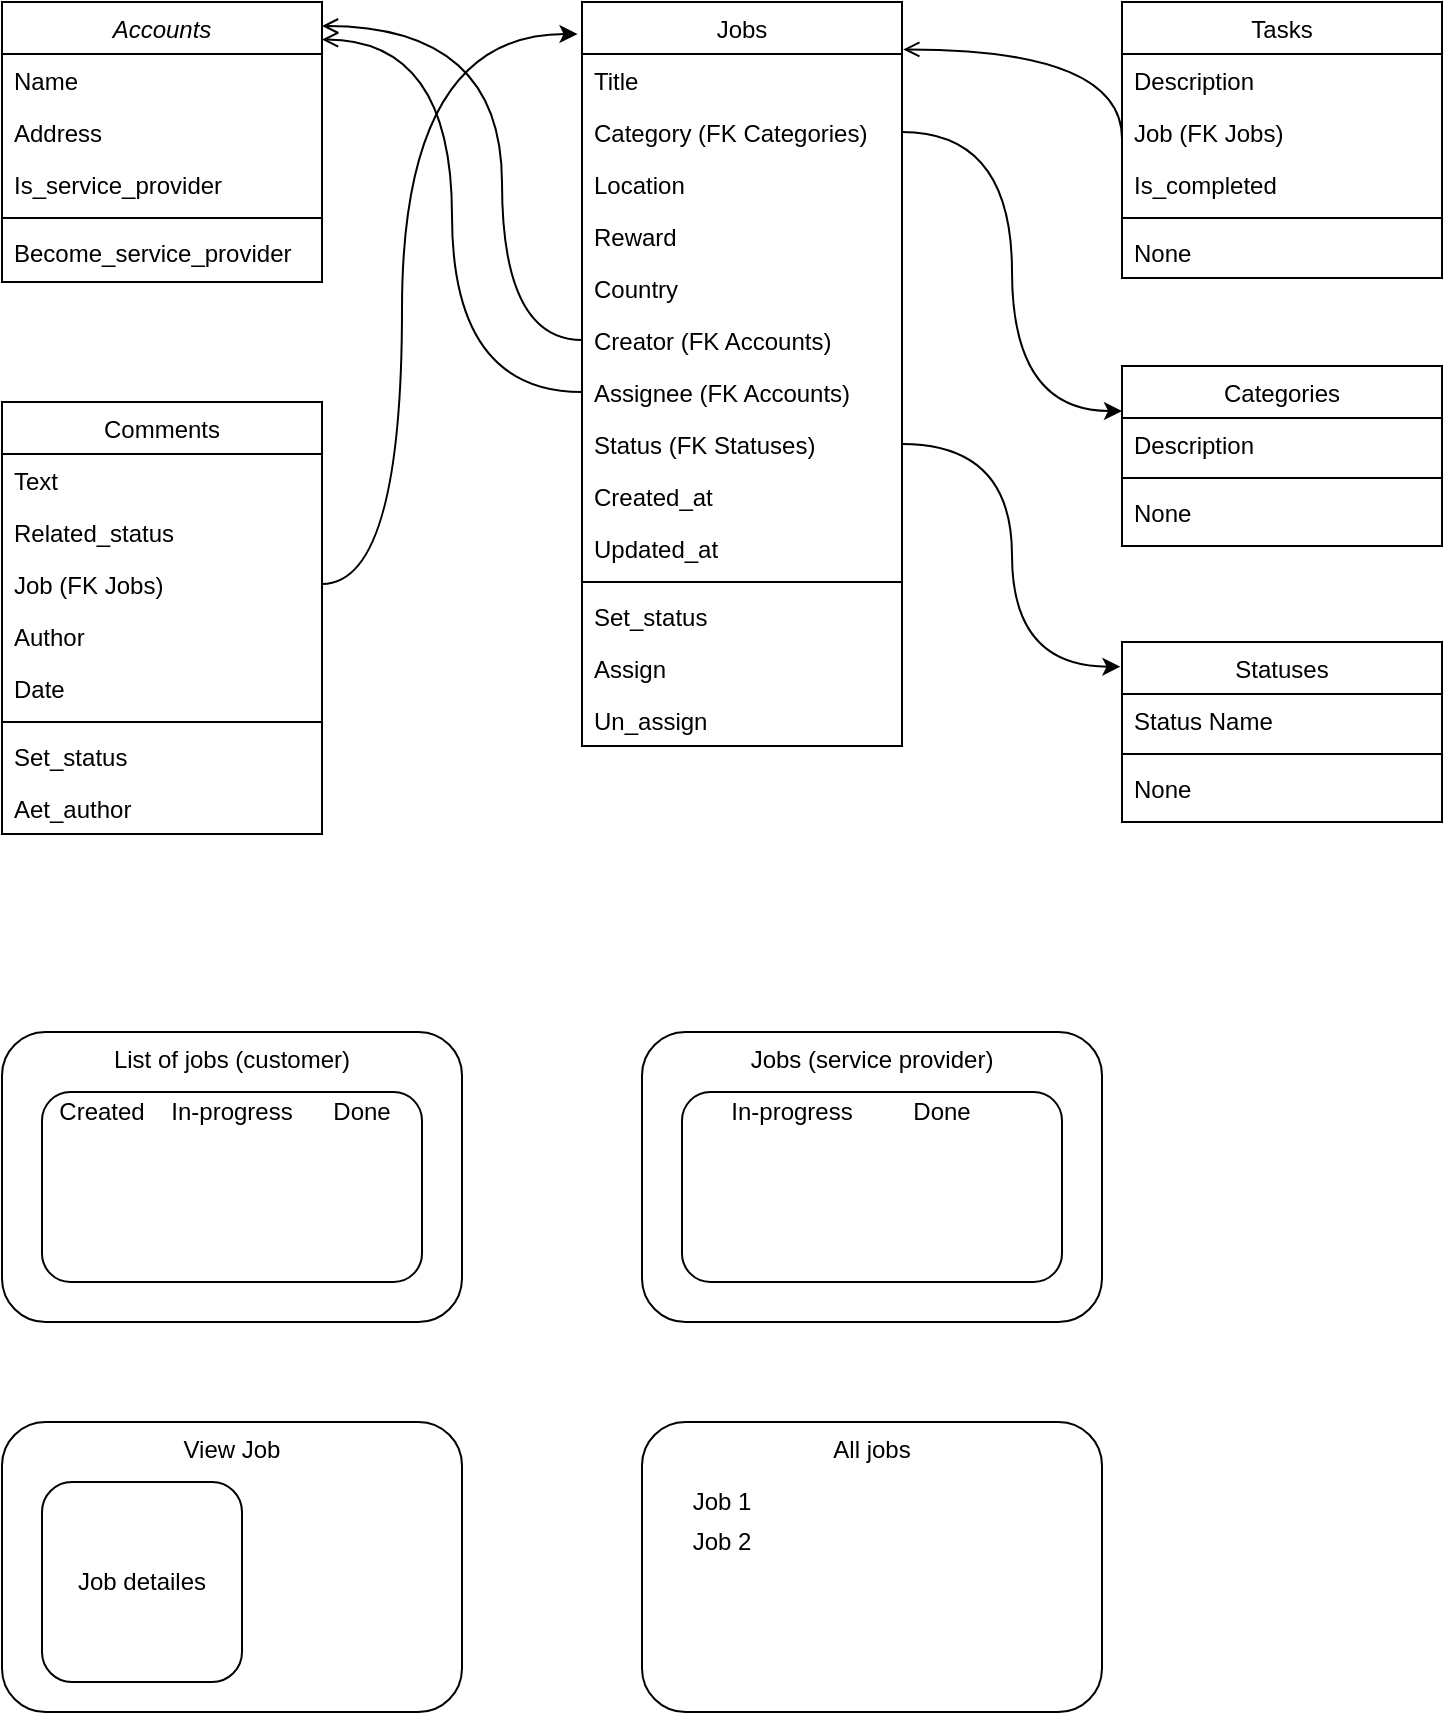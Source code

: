 <mxfile version="13.7.3" type="device"><diagram id="C5RBs43oDa-KdzZeNtuy" name="Page-1"><mxGraphModel dx="1117" dy="554" grid="1" gridSize="10" guides="1" tooltips="1" connect="1" arrows="1" fold="1" page="1" pageScale="1" pageWidth="827" pageHeight="1169" math="0" shadow="0"><root><mxCell id="WIyWlLk6GJQsqaUBKTNV-0"/><mxCell id="WIyWlLk6GJQsqaUBKTNV-1" parent="WIyWlLk6GJQsqaUBKTNV-0"/><mxCell id="0e7YLrEXwJrBZG4BtHD9-7" value="" style="endArrow=open;shadow=0;strokeWidth=1;rounded=0;endFill=1;elbow=vertical;exitX=0;exitY=0.5;exitDx=0;exitDy=0;edgeStyle=orthogonalEdgeStyle;curved=1;" edge="1" parent="WIyWlLk6GJQsqaUBKTNV-1" source="0e7YLrEXwJrBZG4BtHD9-11"><mxGeometry x="0.5" y="41" relative="1" as="geometry"><mxPoint x="270" y="252" as="sourcePoint"/><mxPoint x="200" y="52" as="targetPoint"/><mxPoint x="-40" y="32" as="offset"/><Array as="points"><mxPoint x="290" y="209"/><mxPoint x="290" y="52"/></Array></mxGeometry></mxCell><mxCell id="0e7YLrEXwJrBZG4BtHD9-33" value="" style="endArrow=open;shadow=0;strokeWidth=1;rounded=0;endFill=1;elbow=vertical;exitX=0;exitY=0.5;exitDx=0;exitDy=0;entryX=1;entryY=0.134;entryDx=0;entryDy=0;entryPerimeter=0;edgeStyle=orthogonalEdgeStyle;curved=1;" edge="1" parent="WIyWlLk6GJQsqaUBKTNV-1" source="0e7YLrEXwJrBZG4BtHD9-12" target="zkfFHV4jXpPFQw0GAbJ--0"><mxGeometry x="0.5" y="41" relative="1" as="geometry"><mxPoint x="309.84" y="398.71" as="sourcePoint"/><mxPoint x="220" y="72" as="targetPoint"/><mxPoint x="-40" y="32" as="offset"/></mxGeometry></mxCell><mxCell id="0e7YLrEXwJrBZG4BtHD9-40" value="" style="endArrow=classic;html=1;exitX=1;exitY=0.5;exitDx=0;exitDy=0;entryX=0;entryY=0.25;entryDx=0;entryDy=0;edgeStyle=orthogonalEdgeStyle;curved=1;" edge="1" parent="WIyWlLk6GJQsqaUBKTNV-1" source="zkfFHV4jXpPFQw0GAbJ--19" target="0e7YLrEXwJrBZG4BtHD9-25"><mxGeometry width="50" height="50" relative="1" as="geometry"><mxPoint x="600" y="392" as="sourcePoint"/><mxPoint x="650" y="342" as="targetPoint"/></mxGeometry></mxCell><mxCell id="0e7YLrEXwJrBZG4BtHD9-41" value="" style="endArrow=classic;html=1;exitX=1;exitY=0.5;exitDx=0;exitDy=0;entryX=-0.005;entryY=0.137;entryDx=0;entryDy=0;entryPerimeter=0;edgeStyle=orthogonalEdgeStyle;curved=1;" edge="1" parent="WIyWlLk6GJQsqaUBKTNV-1" source="0e7YLrEXwJrBZG4BtHD9-29" target="0e7YLrEXwJrBZG4BtHD9-21"><mxGeometry width="50" height="50" relative="1" as="geometry"><mxPoint x="440" y="462" as="sourcePoint"/><mxPoint x="490" y="412" as="targetPoint"/></mxGeometry></mxCell><mxCell id="zkfFHV4jXpPFQw0GAbJ--0" value="Accounts" style="swimlane;fontStyle=2;align=center;verticalAlign=top;childLayout=stackLayout;horizontal=1;startSize=26;horizontalStack=0;resizeParent=1;resizeLast=0;collapsible=1;marginBottom=0;rounded=0;shadow=0;strokeWidth=1;" parent="WIyWlLk6GJQsqaUBKTNV-1" vertex="1"><mxGeometry x="40" y="40" width="160" height="140" as="geometry"><mxRectangle x="230" y="140" width="160" height="26" as="alternateBounds"/></mxGeometry></mxCell><mxCell id="zkfFHV4jXpPFQw0GAbJ--1" value="Name" style="text;align=left;verticalAlign=top;spacingLeft=4;spacingRight=4;overflow=hidden;rotatable=0;points=[[0,0.5],[1,0.5]];portConstraint=eastwest;" parent="zkfFHV4jXpPFQw0GAbJ--0" vertex="1"><mxGeometry y="26" width="160" height="26" as="geometry"/></mxCell><mxCell id="zkfFHV4jXpPFQw0GAbJ--2" value="Address" style="text;align=left;verticalAlign=top;spacingLeft=4;spacingRight=4;overflow=hidden;rotatable=0;points=[[0,0.5],[1,0.5]];portConstraint=eastwest;rounded=0;shadow=0;html=0;" parent="zkfFHV4jXpPFQw0GAbJ--0" vertex="1"><mxGeometry y="52" width="160" height="26" as="geometry"/></mxCell><mxCell id="zkfFHV4jXpPFQw0GAbJ--3" value="Is_service_provider" style="text;align=left;verticalAlign=top;spacingLeft=4;spacingRight=4;overflow=hidden;rotatable=0;points=[[0,0.5],[1,0.5]];portConstraint=eastwest;rounded=0;shadow=0;html=0;" parent="zkfFHV4jXpPFQw0GAbJ--0" vertex="1"><mxGeometry y="78" width="160" height="26" as="geometry"/></mxCell><mxCell id="zkfFHV4jXpPFQw0GAbJ--4" value="" style="line;html=1;strokeWidth=1;align=left;verticalAlign=middle;spacingTop=-1;spacingLeft=3;spacingRight=3;rotatable=0;labelPosition=right;points=[];portConstraint=eastwest;" parent="zkfFHV4jXpPFQw0GAbJ--0" vertex="1"><mxGeometry y="104" width="160" height="8" as="geometry"/></mxCell><mxCell id="zkfFHV4jXpPFQw0GAbJ--5" value="Become_service_provider" style="text;align=left;verticalAlign=top;spacingLeft=4;spacingRight=4;overflow=hidden;rotatable=0;points=[[0,0.5],[1,0.5]];portConstraint=eastwest;" parent="zkfFHV4jXpPFQw0GAbJ--0" vertex="1"><mxGeometry y="112" width="160" height="26" as="geometry"/></mxCell><mxCell id="zkfFHV4jXpPFQw0GAbJ--17" value="Jobs" style="swimlane;fontStyle=0;align=center;verticalAlign=top;childLayout=stackLayout;horizontal=1;startSize=26;horizontalStack=0;resizeParent=1;resizeLast=0;collapsible=1;marginBottom=0;rounded=0;shadow=0;strokeWidth=1;" parent="WIyWlLk6GJQsqaUBKTNV-1" vertex="1"><mxGeometry x="330" y="40" width="160" height="372" as="geometry"><mxRectangle x="550" y="140" width="160" height="26" as="alternateBounds"/></mxGeometry></mxCell><mxCell id="zkfFHV4jXpPFQw0GAbJ--18" value="Title" style="text;align=left;verticalAlign=top;spacingLeft=4;spacingRight=4;overflow=hidden;rotatable=0;points=[[0,0.5],[1,0.5]];portConstraint=eastwest;" parent="zkfFHV4jXpPFQw0GAbJ--17" vertex="1"><mxGeometry y="26" width="160" height="26" as="geometry"/></mxCell><mxCell id="zkfFHV4jXpPFQw0GAbJ--19" value="Category (FK Categories)" style="text;align=left;verticalAlign=top;spacingLeft=4;spacingRight=4;overflow=hidden;rotatable=0;points=[[0,0.5],[1,0.5]];portConstraint=eastwest;rounded=0;shadow=0;html=0;" parent="zkfFHV4jXpPFQw0GAbJ--17" vertex="1"><mxGeometry y="52" width="160" height="26" as="geometry"/></mxCell><mxCell id="zkfFHV4jXpPFQw0GAbJ--20" value="Location" style="text;align=left;verticalAlign=top;spacingLeft=4;spacingRight=4;overflow=hidden;rotatable=0;points=[[0,0.5],[1,0.5]];portConstraint=eastwest;rounded=0;shadow=0;html=0;" parent="zkfFHV4jXpPFQw0GAbJ--17" vertex="1"><mxGeometry y="78" width="160" height="26" as="geometry"/></mxCell><mxCell id="zkfFHV4jXpPFQw0GAbJ--21" value="Reward" style="text;align=left;verticalAlign=top;spacingLeft=4;spacingRight=4;overflow=hidden;rotatable=0;points=[[0,0.5],[1,0.5]];portConstraint=eastwest;rounded=0;shadow=0;html=0;" parent="zkfFHV4jXpPFQw0GAbJ--17" vertex="1"><mxGeometry y="104" width="160" height="26" as="geometry"/></mxCell><mxCell id="zkfFHV4jXpPFQw0GAbJ--22" value="Country" style="text;align=left;verticalAlign=top;spacingLeft=4;spacingRight=4;overflow=hidden;rotatable=0;points=[[0,0.5],[1,0.5]];portConstraint=eastwest;rounded=0;shadow=0;html=0;" parent="zkfFHV4jXpPFQw0GAbJ--17" vertex="1"><mxGeometry y="130" width="160" height="26" as="geometry"/></mxCell><mxCell id="0e7YLrEXwJrBZG4BtHD9-11" value="Creator (FK Accounts)&#10;" style="text;align=left;verticalAlign=top;spacingLeft=4;spacingRight=4;overflow=hidden;rotatable=0;points=[[0,0.5],[1,0.5]];portConstraint=eastwest;rounded=0;shadow=0;html=0;" vertex="1" parent="zkfFHV4jXpPFQw0GAbJ--17"><mxGeometry y="156" width="160" height="26" as="geometry"/></mxCell><mxCell id="0e7YLrEXwJrBZG4BtHD9-12" value="Assignee (FK Accounts)" style="text;align=left;verticalAlign=top;spacingLeft=4;spacingRight=4;overflow=hidden;rotatable=0;points=[[0,0.5],[1,0.5]];portConstraint=eastwest;rounded=0;shadow=0;html=0;" vertex="1" parent="zkfFHV4jXpPFQw0GAbJ--17"><mxGeometry y="182" width="160" height="26" as="geometry"/></mxCell><mxCell id="0e7YLrEXwJrBZG4BtHD9-29" value="Status (FK Statuses)" style="text;align=left;verticalAlign=top;spacingLeft=4;spacingRight=4;overflow=hidden;rotatable=0;points=[[0,0.5],[1,0.5]];portConstraint=eastwest;rounded=0;shadow=0;html=0;" vertex="1" parent="zkfFHV4jXpPFQw0GAbJ--17"><mxGeometry y="208" width="160" height="26" as="geometry"/></mxCell><mxCell id="0e7YLrEXwJrBZG4BtHD9-47" value="Created_at" style="text;align=left;verticalAlign=top;spacingLeft=4;spacingRight=4;overflow=hidden;rotatable=0;points=[[0,0.5],[1,0.5]];portConstraint=eastwest;rounded=0;shadow=0;html=0;" vertex="1" parent="zkfFHV4jXpPFQw0GAbJ--17"><mxGeometry y="234" width="160" height="26" as="geometry"/></mxCell><mxCell id="0e7YLrEXwJrBZG4BtHD9-13" value="Updated_at" style="text;align=left;verticalAlign=top;spacingLeft=4;spacingRight=4;overflow=hidden;rotatable=0;points=[[0,0.5],[1,0.5]];portConstraint=eastwest;rounded=0;shadow=0;html=0;" vertex="1" parent="zkfFHV4jXpPFQw0GAbJ--17"><mxGeometry y="260" width="160" height="26" as="geometry"/></mxCell><mxCell id="zkfFHV4jXpPFQw0GAbJ--23" value="" style="line;html=1;strokeWidth=1;align=left;verticalAlign=middle;spacingTop=-1;spacingLeft=3;spacingRight=3;rotatable=0;labelPosition=right;points=[];portConstraint=eastwest;" parent="zkfFHV4jXpPFQw0GAbJ--17" vertex="1"><mxGeometry y="286" width="160" height="8" as="geometry"/></mxCell><mxCell id="zkfFHV4jXpPFQw0GAbJ--24" value="Set_status" style="text;align=left;verticalAlign=top;spacingLeft=4;spacingRight=4;overflow=hidden;rotatable=0;points=[[0,0.5],[1,0.5]];portConstraint=eastwest;" parent="zkfFHV4jXpPFQw0GAbJ--17" vertex="1"><mxGeometry y="294" width="160" height="26" as="geometry"/></mxCell><mxCell id="0e7YLrEXwJrBZG4BtHD9-42" value="Assign" style="text;align=left;verticalAlign=top;spacingLeft=4;spacingRight=4;overflow=hidden;rotatable=0;points=[[0,0.5],[1,0.5]];portConstraint=eastwest;" vertex="1" parent="zkfFHV4jXpPFQw0GAbJ--17"><mxGeometry y="320" width="160" height="26" as="geometry"/></mxCell><mxCell id="zkfFHV4jXpPFQw0GAbJ--25" value="Un_assign" style="text;align=left;verticalAlign=top;spacingLeft=4;spacingRight=4;overflow=hidden;rotatable=0;points=[[0,0.5],[1,0.5]];portConstraint=eastwest;" parent="zkfFHV4jXpPFQw0GAbJ--17" vertex="1"><mxGeometry y="346" width="160" height="26" as="geometry"/></mxCell><mxCell id="zkfFHV4jXpPFQw0GAbJ--13" value="Tasks" style="swimlane;fontStyle=0;align=center;verticalAlign=top;childLayout=stackLayout;horizontal=1;startSize=26;horizontalStack=0;resizeParent=1;resizeLast=0;collapsible=1;marginBottom=0;rounded=0;shadow=0;strokeWidth=1;" parent="WIyWlLk6GJQsqaUBKTNV-1" vertex="1"><mxGeometry x="600" y="40" width="160" height="138" as="geometry"><mxRectangle x="900" y="120" width="170" height="26" as="alternateBounds"/></mxGeometry></mxCell><mxCell id="zkfFHV4jXpPFQw0GAbJ--14" value="Description" style="text;align=left;verticalAlign=top;spacingLeft=4;spacingRight=4;overflow=hidden;rotatable=0;points=[[0,0.5],[1,0.5]];portConstraint=eastwest;" parent="zkfFHV4jXpPFQw0GAbJ--13" vertex="1"><mxGeometry y="26" width="160" height="26" as="geometry"/></mxCell><mxCell id="0e7YLrEXwJrBZG4BtHD9-37" value="" style="endArrow=open;shadow=0;strokeWidth=1;rounded=0;endFill=1;elbow=vertical;entryX=1.004;entryY=-0.088;entryDx=0;entryDy=0;entryPerimeter=0;exitX=0;exitY=0.5;exitDx=0;exitDy=0;edgeStyle=orthogonalEdgeStyle;curved=1;" edge="1" parent="zkfFHV4jXpPFQw0GAbJ--13" target="zkfFHV4jXpPFQw0GAbJ--18"><mxGeometry x="0.5" y="41" relative="1" as="geometry"><mxPoint y="68.71" as="sourcePoint"/><mxPoint x="-129.84" y="-87.99" as="targetPoint"/><mxPoint x="-40" y="32" as="offset"/></mxGeometry></mxCell><mxCell id="0e7YLrEXwJrBZG4BtHD9-30" value="Job (FK Jobs)" style="text;align=left;verticalAlign=top;spacingLeft=4;spacingRight=4;overflow=hidden;rotatable=0;points=[[0,0.5],[1,0.5]];portConstraint=eastwest;" vertex="1" parent="zkfFHV4jXpPFQw0GAbJ--13"><mxGeometry y="52" width="160" height="26" as="geometry"/></mxCell><mxCell id="0e7YLrEXwJrBZG4BtHD9-31" value="Is_completed" style="text;align=left;verticalAlign=top;spacingLeft=4;spacingRight=4;overflow=hidden;rotatable=0;points=[[0,0.5],[1,0.5]];portConstraint=eastwest;" vertex="1" parent="zkfFHV4jXpPFQw0GAbJ--13"><mxGeometry y="78" width="160" height="26" as="geometry"/></mxCell><mxCell id="zkfFHV4jXpPFQw0GAbJ--15" value="" style="line;html=1;strokeWidth=1;align=left;verticalAlign=middle;spacingTop=-1;spacingLeft=3;spacingRight=3;rotatable=0;labelPosition=right;points=[];portConstraint=eastwest;" parent="zkfFHV4jXpPFQw0GAbJ--13" vertex="1"><mxGeometry y="104" width="160" height="8" as="geometry"/></mxCell><mxCell id="0e7YLrEXwJrBZG4BtHD9-19" value="None" style="text;align=left;verticalAlign=top;spacingLeft=4;spacingRight=4;overflow=hidden;rotatable=0;points=[[0,0.5],[1,0.5]];portConstraint=eastwest;" vertex="1" parent="zkfFHV4jXpPFQw0GAbJ--13"><mxGeometry y="112" width="160" height="26" as="geometry"/></mxCell><mxCell id="0e7YLrEXwJrBZG4BtHD9-25" value="Categories" style="swimlane;fontStyle=0;align=center;verticalAlign=top;childLayout=stackLayout;horizontal=1;startSize=26;horizontalStack=0;resizeParent=1;resizeLast=0;collapsible=1;marginBottom=0;rounded=0;shadow=0;strokeWidth=1;" vertex="1" parent="WIyWlLk6GJQsqaUBKTNV-1"><mxGeometry x="600" y="222" width="160" height="90" as="geometry"><mxRectangle x="900" y="120" width="170" height="26" as="alternateBounds"/></mxGeometry></mxCell><mxCell id="0e7YLrEXwJrBZG4BtHD9-26" value="Description" style="text;align=left;verticalAlign=top;spacingLeft=4;spacingRight=4;overflow=hidden;rotatable=0;points=[[0,0.5],[1,0.5]];portConstraint=eastwest;" vertex="1" parent="0e7YLrEXwJrBZG4BtHD9-25"><mxGeometry y="26" width="160" height="26" as="geometry"/></mxCell><mxCell id="0e7YLrEXwJrBZG4BtHD9-27" value="" style="line;html=1;strokeWidth=1;align=left;verticalAlign=middle;spacingTop=-1;spacingLeft=3;spacingRight=3;rotatable=0;labelPosition=right;points=[];portConstraint=eastwest;" vertex="1" parent="0e7YLrEXwJrBZG4BtHD9-25"><mxGeometry y="52" width="160" height="8" as="geometry"/></mxCell><mxCell id="0e7YLrEXwJrBZG4BtHD9-28" value="None" style="text;align=left;verticalAlign=top;spacingLeft=4;spacingRight=4;overflow=hidden;rotatable=0;points=[[0,0.5],[1,0.5]];portConstraint=eastwest;" vertex="1" parent="0e7YLrEXwJrBZG4BtHD9-25"><mxGeometry y="60" width="160" height="26" as="geometry"/></mxCell><mxCell id="0e7YLrEXwJrBZG4BtHD9-21" value="Statuses" style="swimlane;fontStyle=0;align=center;verticalAlign=top;childLayout=stackLayout;horizontal=1;startSize=26;horizontalStack=0;resizeParent=1;resizeLast=0;collapsible=1;marginBottom=0;rounded=0;shadow=0;strokeWidth=1;" vertex="1" parent="WIyWlLk6GJQsqaUBKTNV-1"><mxGeometry x="600" y="360" width="160" height="90" as="geometry"><mxRectangle x="900" y="120" width="170" height="26" as="alternateBounds"/></mxGeometry></mxCell><mxCell id="0e7YLrEXwJrBZG4BtHD9-22" value="Status Name" style="text;align=left;verticalAlign=top;spacingLeft=4;spacingRight=4;overflow=hidden;rotatable=0;points=[[0,0.5],[1,0.5]];portConstraint=eastwest;" vertex="1" parent="0e7YLrEXwJrBZG4BtHD9-21"><mxGeometry y="26" width="160" height="26" as="geometry"/></mxCell><mxCell id="0e7YLrEXwJrBZG4BtHD9-23" value="" style="line;html=1;strokeWidth=1;align=left;verticalAlign=middle;spacingTop=-1;spacingLeft=3;spacingRight=3;rotatable=0;labelPosition=right;points=[];portConstraint=eastwest;" vertex="1" parent="0e7YLrEXwJrBZG4BtHD9-21"><mxGeometry y="52" width="160" height="8" as="geometry"/></mxCell><mxCell id="0e7YLrEXwJrBZG4BtHD9-24" value="None" style="text;align=left;verticalAlign=top;spacingLeft=4;spacingRight=4;overflow=hidden;rotatable=0;points=[[0,0.5],[1,0.5]];portConstraint=eastwest;" vertex="1" parent="0e7YLrEXwJrBZG4BtHD9-21"><mxGeometry y="60" width="160" height="26" as="geometry"/></mxCell><mxCell id="0e7YLrEXwJrBZG4BtHD9-45" value="List of jobs (customer)" style="rounded=1;whiteSpace=wrap;html=1;verticalAlign=top;horizontal=1;" vertex="1" parent="WIyWlLk6GJQsqaUBKTNV-1"><mxGeometry x="40" y="555" width="230" height="145" as="geometry"/></mxCell><mxCell id="0e7YLrEXwJrBZG4BtHD9-50" value="Comments" style="swimlane;fontStyle=0;align=center;verticalAlign=top;childLayout=stackLayout;horizontal=1;startSize=26;horizontalStack=0;resizeParent=1;resizeLast=0;collapsible=1;marginBottom=0;rounded=0;shadow=0;strokeWidth=1;" vertex="1" parent="WIyWlLk6GJQsqaUBKTNV-1"><mxGeometry x="40" y="240" width="160" height="216" as="geometry"><mxRectangle x="900" y="120" width="170" height="26" as="alternateBounds"/></mxGeometry></mxCell><mxCell id="0e7YLrEXwJrBZG4BtHD9-51" value="Text" style="text;align=left;verticalAlign=top;spacingLeft=4;spacingRight=4;overflow=hidden;rotatable=0;points=[[0,0.5],[1,0.5]];portConstraint=eastwest;" vertex="1" parent="0e7YLrEXwJrBZG4BtHD9-50"><mxGeometry y="26" width="160" height="26" as="geometry"/></mxCell><mxCell id="0e7YLrEXwJrBZG4BtHD9-53" value="Related_status" style="text;align=left;verticalAlign=top;spacingLeft=4;spacingRight=4;overflow=hidden;rotatable=0;points=[[0,0.5],[1,0.5]];portConstraint=eastwest;" vertex="1" parent="0e7YLrEXwJrBZG4BtHD9-50"><mxGeometry y="52" width="160" height="26" as="geometry"/></mxCell><mxCell id="0e7YLrEXwJrBZG4BtHD9-57" value="Job (FK Jobs)" style="text;align=left;verticalAlign=top;spacingLeft=4;spacingRight=4;overflow=hidden;rotatable=0;points=[[0,0.5],[1,0.5]];portConstraint=eastwest;" vertex="1" parent="0e7YLrEXwJrBZG4BtHD9-50"><mxGeometry y="78" width="160" height="26" as="geometry"/></mxCell><mxCell id="0e7YLrEXwJrBZG4BtHD9-58" value="Author" style="text;align=left;verticalAlign=top;spacingLeft=4;spacingRight=4;overflow=hidden;rotatable=0;points=[[0,0.5],[1,0.5]];portConstraint=eastwest;" vertex="1" parent="0e7YLrEXwJrBZG4BtHD9-50"><mxGeometry y="104" width="160" height="26" as="geometry"/></mxCell><mxCell id="0e7YLrEXwJrBZG4BtHD9-54" value="Date" style="text;align=left;verticalAlign=top;spacingLeft=4;spacingRight=4;overflow=hidden;rotatable=0;points=[[0,0.5],[1,0.5]];portConstraint=eastwest;" vertex="1" parent="0e7YLrEXwJrBZG4BtHD9-50"><mxGeometry y="130" width="160" height="26" as="geometry"/></mxCell><mxCell id="0e7YLrEXwJrBZG4BtHD9-55" value="" style="line;html=1;strokeWidth=1;align=left;verticalAlign=middle;spacingTop=-1;spacingLeft=3;spacingRight=3;rotatable=0;labelPosition=right;points=[];portConstraint=eastwest;" vertex="1" parent="0e7YLrEXwJrBZG4BtHD9-50"><mxGeometry y="156" width="160" height="8" as="geometry"/></mxCell><mxCell id="0e7YLrEXwJrBZG4BtHD9-60" value="Set_status" style="text;align=left;verticalAlign=top;spacingLeft=4;spacingRight=4;overflow=hidden;rotatable=0;points=[[0,0.5],[1,0.5]];portConstraint=eastwest;" vertex="1" parent="0e7YLrEXwJrBZG4BtHD9-50"><mxGeometry y="164" width="160" height="26" as="geometry"/></mxCell><mxCell id="0e7YLrEXwJrBZG4BtHD9-56" value="Aet_author" style="text;align=left;verticalAlign=top;spacingLeft=4;spacingRight=4;overflow=hidden;rotatable=0;points=[[0,0.5],[1,0.5]];portConstraint=eastwest;" vertex="1" parent="0e7YLrEXwJrBZG4BtHD9-50"><mxGeometry y="190" width="160" height="26" as="geometry"/></mxCell><mxCell id="0e7YLrEXwJrBZG4BtHD9-46" value="View Job" style="rounded=1;whiteSpace=wrap;html=1;verticalAlign=top;horizontal=1;" vertex="1" parent="WIyWlLk6GJQsqaUBKTNV-1"><mxGeometry x="40" y="750" width="230" height="145" as="geometry"/></mxCell><mxCell id="0e7YLrEXwJrBZG4BtHD9-59" value="" style="endArrow=classic;html=1;exitX=1;exitY=0.5;exitDx=0;exitDy=0;entryX=-0.014;entryY=0.043;entryDx=0;entryDy=0;entryPerimeter=0;edgeStyle=orthogonalEdgeStyle;curved=1;" edge="1" parent="WIyWlLk6GJQsqaUBKTNV-1" source="0e7YLrEXwJrBZG4BtHD9-57" target="zkfFHV4jXpPFQw0GAbJ--17"><mxGeometry width="50" height="50" relative="1" as="geometry"><mxPoint x="230" y="330" as="sourcePoint"/><mxPoint x="280" y="280" as="targetPoint"/><Array as="points"><mxPoint x="240" y="331"/><mxPoint x="240" y="56"/></Array></mxGeometry></mxCell><mxCell id="0e7YLrEXwJrBZG4BtHD9-62" value="" style="rounded=1;whiteSpace=wrap;html=1;" vertex="1" parent="WIyWlLk6GJQsqaUBKTNV-1"><mxGeometry x="60" y="585" width="190" height="95" as="geometry"/></mxCell><mxCell id="0e7YLrEXwJrBZG4BtHD9-63" value="Created" style="text;html=1;strokeColor=none;fillColor=none;align=center;verticalAlign=middle;whiteSpace=wrap;rounded=0;" vertex="1" parent="WIyWlLk6GJQsqaUBKTNV-1"><mxGeometry x="70" y="585" width="40" height="20" as="geometry"/></mxCell><mxCell id="0e7YLrEXwJrBZG4BtHD9-64" value="In-progress" style="text;html=1;strokeColor=none;fillColor=none;align=center;verticalAlign=middle;whiteSpace=wrap;rounded=0;" vertex="1" parent="WIyWlLk6GJQsqaUBKTNV-1"><mxGeometry x="120" y="585" width="70" height="20" as="geometry"/></mxCell><mxCell id="0e7YLrEXwJrBZG4BtHD9-65" value="Done" style="text;html=1;strokeColor=none;fillColor=none;align=center;verticalAlign=middle;whiteSpace=wrap;rounded=0;" vertex="1" parent="WIyWlLk6GJQsqaUBKTNV-1"><mxGeometry x="200" y="585" width="40" height="20" as="geometry"/></mxCell><mxCell id="0e7YLrEXwJrBZG4BtHD9-66" value="Job detailes" style="rounded=1;whiteSpace=wrap;html=1;" vertex="1" parent="WIyWlLk6GJQsqaUBKTNV-1"><mxGeometry x="60" y="780" width="100" height="100" as="geometry"/></mxCell><mxCell id="0e7YLrEXwJrBZG4BtHD9-67" value="Jobs (service provider)" style="rounded=1;whiteSpace=wrap;html=1;verticalAlign=top;horizontal=1;" vertex="1" parent="WIyWlLk6GJQsqaUBKTNV-1"><mxGeometry x="360" y="555" width="230" height="145" as="geometry"/></mxCell><mxCell id="0e7YLrEXwJrBZG4BtHD9-71" value="" style="rounded=1;whiteSpace=wrap;html=1;" vertex="1" parent="WIyWlLk6GJQsqaUBKTNV-1"><mxGeometry x="380" y="585" width="190" height="95" as="geometry"/></mxCell><mxCell id="0e7YLrEXwJrBZG4BtHD9-73" value="In-progress" style="text;html=1;strokeColor=none;fillColor=none;align=center;verticalAlign=middle;whiteSpace=wrap;rounded=0;" vertex="1" parent="WIyWlLk6GJQsqaUBKTNV-1"><mxGeometry x="400" y="585" width="70" height="20" as="geometry"/></mxCell><mxCell id="0e7YLrEXwJrBZG4BtHD9-74" value="Done" style="text;html=1;strokeColor=none;fillColor=none;align=center;verticalAlign=middle;whiteSpace=wrap;rounded=0;" vertex="1" parent="WIyWlLk6GJQsqaUBKTNV-1"><mxGeometry x="490" y="585" width="40" height="20" as="geometry"/></mxCell><mxCell id="0e7YLrEXwJrBZG4BtHD9-79" value="All jobs" style="rounded=1;whiteSpace=wrap;html=1;verticalAlign=top;horizontal=1;" vertex="1" parent="WIyWlLk6GJQsqaUBKTNV-1"><mxGeometry x="360" y="750" width="230" height="145" as="geometry"/></mxCell><mxCell id="0e7YLrEXwJrBZG4BtHD9-80" value="Job 1" style="text;html=1;strokeColor=none;fillColor=none;align=center;verticalAlign=middle;whiteSpace=wrap;rounded=0;" vertex="1" parent="WIyWlLk6GJQsqaUBKTNV-1"><mxGeometry x="380" y="780" width="40" height="20" as="geometry"/></mxCell><mxCell id="0e7YLrEXwJrBZG4BtHD9-81" value="Job 2" style="text;html=1;strokeColor=none;fillColor=none;align=center;verticalAlign=middle;whiteSpace=wrap;rounded=0;" vertex="1" parent="WIyWlLk6GJQsqaUBKTNV-1"><mxGeometry x="380" y="800" width="40" height="20" as="geometry"/></mxCell></root></mxGraphModel></diagram></mxfile>